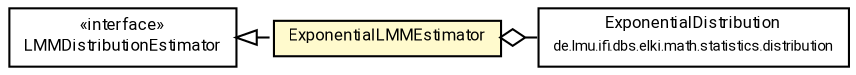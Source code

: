 #!/usr/local/bin/dot
#
# Class diagram 
# Generated by UMLGraph version R5_7_2-60-g0e99a6 (http://www.spinellis.gr/umlgraph/)
#

digraph G {
	graph [fontnames="svg"]
	edge [fontname="Roboto",fontsize=7,labelfontname="Roboto",labelfontsize=7,color="black"];
	node [fontname="Roboto",fontcolor="black",fontsize=8,shape=plaintext,margin=0,width=0,height=0];
	nodesep=0.15;
	ranksep=0.25;
	rankdir=LR;
	// de.lmu.ifi.dbs.elki.math.statistics.distribution.estimator.ExponentialLMMEstimator
	c4093554 [label=<<table title="de.lmu.ifi.dbs.elki.math.statistics.distribution.estimator.ExponentialLMMEstimator" border="0" cellborder="1" cellspacing="0" cellpadding="2" bgcolor="lemonChiffon" href="ExponentialLMMEstimator.html" target="_parent">
		<tr><td><table border="0" cellspacing="0" cellpadding="1">
		<tr><td align="center" balign="center"> <font face="Roboto">ExponentialLMMEstimator</font> </td></tr>
		</table></td></tr>
		</table>>, URL="ExponentialLMMEstimator.html"];
	// de.lmu.ifi.dbs.elki.math.statistics.distribution.estimator.LMMDistributionEstimator<D extends de.lmu.ifi.dbs.elki.math.statistics.distribution.Distribution>
	c4093598 [label=<<table title="de.lmu.ifi.dbs.elki.math.statistics.distribution.estimator.LMMDistributionEstimator" border="0" cellborder="1" cellspacing="0" cellpadding="2" href="LMMDistributionEstimator.html" target="_parent">
		<tr><td><table border="0" cellspacing="0" cellpadding="1">
		<tr><td align="center" balign="center"> &#171;interface&#187; </td></tr>
		<tr><td align="center" balign="center"> <font face="Roboto">LMMDistributionEstimator</font> </td></tr>
		</table></td></tr>
		</table>>, URL="LMMDistributionEstimator.html"];
	// de.lmu.ifi.dbs.elki.math.statistics.distribution.ExponentialDistribution
	c4093607 [label=<<table title="de.lmu.ifi.dbs.elki.math.statistics.distribution.ExponentialDistribution" border="0" cellborder="1" cellspacing="0" cellpadding="2" href="../ExponentialDistribution.html" target="_parent">
		<tr><td><table border="0" cellspacing="0" cellpadding="1">
		<tr><td align="center" balign="center"> <font face="Roboto">ExponentialDistribution</font> </td></tr>
		<tr><td align="center" balign="center"> <font face="Roboto" point-size="7.0">de.lmu.ifi.dbs.elki.math.statistics.distribution</font> </td></tr>
		</table></td></tr>
		</table>>, URL="../ExponentialDistribution.html"];
	// de.lmu.ifi.dbs.elki.math.statistics.distribution.estimator.ExponentialLMMEstimator implements de.lmu.ifi.dbs.elki.math.statistics.distribution.estimator.LMMDistributionEstimator<D extends de.lmu.ifi.dbs.elki.math.statistics.distribution.Distribution>
	c4093598 -> c4093554 [arrowtail=empty,style=dashed,dir=back,weight=9];
	// de.lmu.ifi.dbs.elki.math.statistics.distribution.estimator.ExponentialLMMEstimator has de.lmu.ifi.dbs.elki.math.statistics.distribution.ExponentialDistribution
	c4093554 -> c4093607 [arrowhead=none,arrowtail=ediamond,dir=back,weight=4];
}

